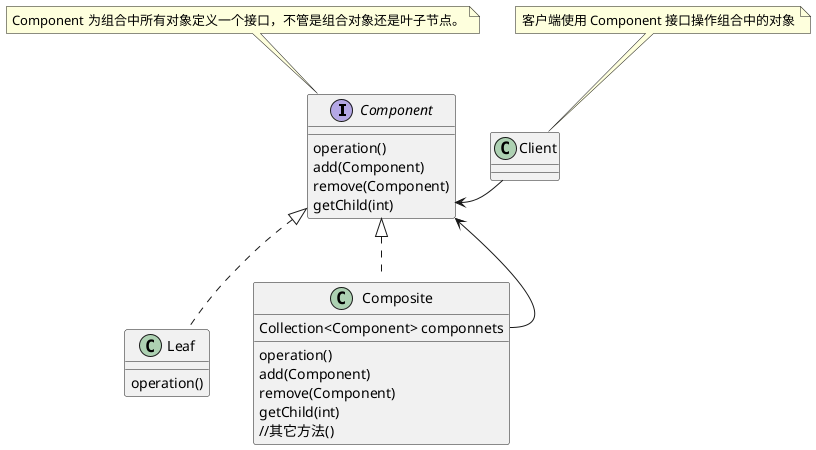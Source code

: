 @startuml
interface Component{
    operation()
    add(Component)
    remove(Component)
    getChild(int)
}

class Client{
}

class Leaf{
    operation()
}

class Composite{
    Collection<Component> componnets
    operation()
    add(Component)
    remove(Component)
    getChild(int)
    //其它方法()
}

Component <|.. Leaf
Component <|.. Composite
Component <-- Client
Composite::componnets --> Component

Client -[hidden] Component

note top of Client
    客户端使用 Component 接口操作组合中的对象
end note

note top of Component
   Component 为组合中所有对象定义一个接口，不管是组合对象还是叶子节点。
end note

@enduml